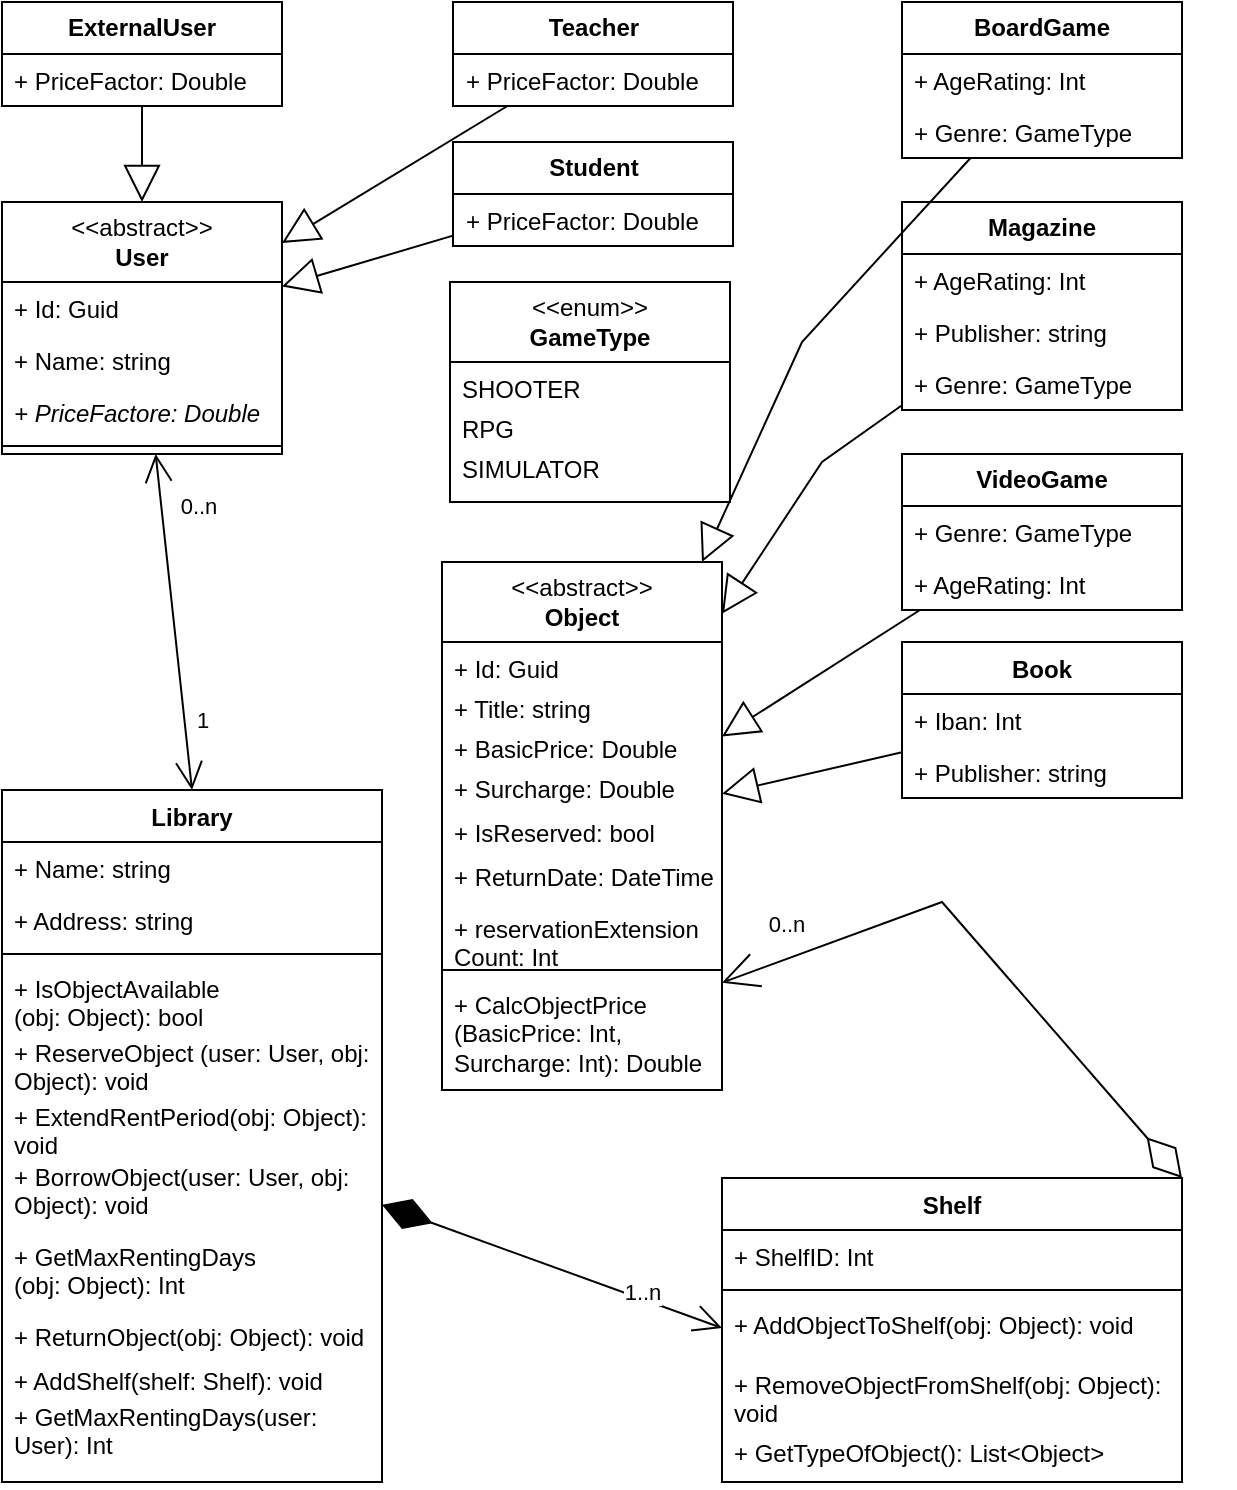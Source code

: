 <mxfile version="24.7.5">
  <diagram id="C5RBs43oDa-KdzZeNtuy" name="Page-1">
    <mxGraphModel dx="1165" dy="1228" grid="1" gridSize="10" guides="1" tooltips="1" connect="1" arrows="1" fold="1" page="1" pageScale="1" pageWidth="827" pageHeight="1169" math="0" shadow="0">
      <root>
        <mxCell id="WIyWlLk6GJQsqaUBKTNV-0" />
        <mxCell id="WIyWlLk6GJQsqaUBKTNV-1" parent="WIyWlLk6GJQsqaUBKTNV-0" />
        <mxCell id="iA9y576dWoLU5cUae08T-0" value="Library" style="swimlane;fontStyle=1;align=center;verticalAlign=top;childLayout=stackLayout;horizontal=1;startSize=26;horizontalStack=0;resizeParent=1;resizeParentMax=0;resizeLast=0;collapsible=1;marginBottom=0;whiteSpace=wrap;html=1;" parent="WIyWlLk6GJQsqaUBKTNV-1" vertex="1">
          <mxGeometry x="118" y="494" width="190" height="346" as="geometry" />
        </mxCell>
        <mxCell id="iA9y576dWoLU5cUae08T-1" value="+ Name: string" style="text;strokeColor=none;fillColor=none;align=left;verticalAlign=top;spacingLeft=4;spacingRight=4;overflow=hidden;rotatable=0;points=[[0,0.5],[1,0.5]];portConstraint=eastwest;whiteSpace=wrap;html=1;" parent="iA9y576dWoLU5cUae08T-0" vertex="1">
          <mxGeometry y="26" width="190" height="26" as="geometry" />
        </mxCell>
        <mxCell id="iA9y576dWoLU5cUae08T-2" value="+ Address: string" style="text;strokeColor=none;fillColor=none;align=left;verticalAlign=top;spacingLeft=4;spacingRight=4;overflow=hidden;rotatable=0;points=[[0,0.5],[1,0.5]];portConstraint=eastwest;whiteSpace=wrap;html=1;" parent="iA9y576dWoLU5cUae08T-0" vertex="1">
          <mxGeometry y="52" width="190" height="26" as="geometry" />
        </mxCell>
        <mxCell id="iA9y576dWoLU5cUae08T-3" value="" style="line;strokeWidth=1;fillColor=none;align=left;verticalAlign=middle;spacingTop=-1;spacingLeft=3;spacingRight=3;rotatable=0;labelPosition=right;points=[];portConstraint=eastwest;strokeColor=inherit;" parent="iA9y576dWoLU5cUae08T-0" vertex="1">
          <mxGeometry y="78" width="190" height="8" as="geometry" />
        </mxCell>
        <mxCell id="iA9y576dWoLU5cUae08T-12" value="+ IsObjectAvailable&lt;div&gt;(obj: Object): bool&lt;/div&gt;" style="text;strokeColor=none;fillColor=none;align=left;verticalAlign=top;spacingLeft=4;spacingRight=4;overflow=hidden;rotatable=0;points=[[0,0.5],[1,0.5]];portConstraint=eastwest;whiteSpace=wrap;html=1;" parent="iA9y576dWoLU5cUae08T-0" vertex="1">
          <mxGeometry y="86" width="190" height="32" as="geometry" />
        </mxCell>
        <mxCell id="8J3xCm_DZ5baT1amntx9-44" value="+ ReserveObject&amp;nbsp;&lt;span style=&quot;background-color: initial;&quot;&gt;(user: User, obj: Object): void&lt;/span&gt;" style="text;strokeColor=none;fillColor=none;align=left;verticalAlign=top;spacingLeft=4;spacingRight=4;overflow=hidden;rotatable=0;points=[[0,0.5],[1,0.5]];portConstraint=eastwest;whiteSpace=wrap;html=1;" parent="iA9y576dWoLU5cUae08T-0" vertex="1">
          <mxGeometry y="118" width="190" height="32" as="geometry" />
        </mxCell>
        <mxCell id="8J3xCm_DZ5baT1amntx9-46" value="+ ExtendRentPeriod&lt;span style=&quot;background-color: initial;&quot;&gt;(obj: Object): void&lt;/span&gt;" style="text;strokeColor=none;fillColor=none;align=left;verticalAlign=top;spacingLeft=4;spacingRight=4;overflow=hidden;rotatable=0;points=[[0,0.5],[1,0.5]];portConstraint=eastwest;whiteSpace=wrap;html=1;" parent="iA9y576dWoLU5cUae08T-0" vertex="1">
          <mxGeometry y="150" width="190" height="30" as="geometry" />
        </mxCell>
        <mxCell id="8J3xCm_DZ5baT1amntx9-47" value="+ BorrowObject(user: User, obj: Object): void" style="text;strokeColor=none;fillColor=none;align=left;verticalAlign=top;spacingLeft=4;spacingRight=4;overflow=hidden;rotatable=0;points=[[0,0.5],[1,0.5]];portConstraint=eastwest;whiteSpace=wrap;html=1;" parent="iA9y576dWoLU5cUae08T-0" vertex="1">
          <mxGeometry y="180" width="190" height="40" as="geometry" />
        </mxCell>
        <mxCell id="8J3xCm_DZ5baT1amntx9-45" value="+ GetMaxRentingDays&lt;div&gt;(obj: Object): Int&lt;/div&gt;" style="text;strokeColor=none;fillColor=none;align=left;verticalAlign=top;spacingLeft=4;spacingRight=4;overflow=hidden;rotatable=0;points=[[0,0.5],[1,0.5]];portConstraint=eastwest;whiteSpace=wrap;html=1;" parent="iA9y576dWoLU5cUae08T-0" vertex="1">
          <mxGeometry y="220" width="190" height="40" as="geometry" />
        </mxCell>
        <mxCell id="8J3xCm_DZ5baT1amntx9-48" value="+ ReturnObject(obj: Object): void" style="text;strokeColor=none;fillColor=none;align=left;verticalAlign=top;spacingLeft=4;spacingRight=4;overflow=hidden;rotatable=0;points=[[0,0.5],[1,0.5]];portConstraint=eastwest;whiteSpace=wrap;html=1;" parent="iA9y576dWoLU5cUae08T-0" vertex="1">
          <mxGeometry y="260" width="190" height="22" as="geometry" />
        </mxCell>
        <mxCell id="xLUFj3bToXxIkOsj_zLY-5" value="+ AddShelf(shelf: Shelf): void" style="text;strokeColor=none;fillColor=none;align=left;verticalAlign=top;spacingLeft=4;spacingRight=4;overflow=hidden;rotatable=0;points=[[0,0.5],[1,0.5]];portConstraint=eastwest;whiteSpace=wrap;html=1;" parent="iA9y576dWoLU5cUae08T-0" vertex="1">
          <mxGeometry y="282" width="190" height="18" as="geometry" />
        </mxCell>
        <mxCell id="xLUFj3bToXxIkOsj_zLY-6" value="+ GetMaxRentingDays(user: User): Int" style="text;strokeColor=none;fillColor=none;align=left;verticalAlign=top;spacingLeft=4;spacingRight=4;overflow=hidden;rotatable=0;points=[[0,0.5],[1,0.5]];portConstraint=eastwest;whiteSpace=wrap;html=1;" parent="iA9y576dWoLU5cUae08T-0" vertex="1">
          <mxGeometry y="300" width="190" height="46" as="geometry" />
        </mxCell>
        <mxCell id="iA9y576dWoLU5cUae08T-13" value="&lt;b&gt;Book&lt;/b&gt;" style="swimlane;fontStyle=0;align=center;verticalAlign=top;childLayout=stackLayout;horizontal=1;startSize=26;horizontalStack=0;resizeParent=1;resizeParentMax=0;resizeLast=0;collapsible=1;marginBottom=0;whiteSpace=wrap;html=1;" parent="WIyWlLk6GJQsqaUBKTNV-1" vertex="1">
          <mxGeometry x="568" y="420" width="140" height="78" as="geometry" />
        </mxCell>
        <mxCell id="iA9y576dWoLU5cUae08T-15" value="+ Iban: Int" style="text;strokeColor=none;fillColor=none;align=left;verticalAlign=top;spacingLeft=4;spacingRight=4;overflow=hidden;rotatable=0;points=[[0,0.5],[1,0.5]];portConstraint=eastwest;whiteSpace=wrap;html=1;" parent="iA9y576dWoLU5cUae08T-13" vertex="1">
          <mxGeometry y="26" width="140" height="26" as="geometry" />
        </mxCell>
        <mxCell id="8J3xCm_DZ5baT1amntx9-32" value="+ Publisher: string" style="text;strokeColor=none;fillColor=none;align=left;verticalAlign=top;spacingLeft=4;spacingRight=4;overflow=hidden;rotatable=0;points=[[0,0.5],[1,0.5]];portConstraint=eastwest;whiteSpace=wrap;html=1;" parent="iA9y576dWoLU5cUae08T-13" vertex="1">
          <mxGeometry y="52" width="140" height="26" as="geometry" />
        </mxCell>
        <mxCell id="iA9y576dWoLU5cUae08T-18" value="&lt;b&gt;Shelf&lt;/b&gt;" style="swimlane;fontStyle=0;align=center;verticalAlign=top;childLayout=stackLayout;horizontal=1;startSize=26;horizontalStack=0;resizeParent=1;resizeParentMax=0;resizeLast=0;collapsible=1;marginBottom=0;whiteSpace=wrap;html=1;" parent="WIyWlLk6GJQsqaUBKTNV-1" vertex="1">
          <mxGeometry x="478" y="688" width="230" height="152" as="geometry" />
        </mxCell>
        <mxCell id="iA9y576dWoLU5cUae08T-19" value="+ ShelfID: Int" style="text;strokeColor=none;fillColor=none;align=left;verticalAlign=top;spacingLeft=4;spacingRight=4;overflow=hidden;rotatable=0;points=[[0,0.5],[1,0.5]];portConstraint=eastwest;whiteSpace=wrap;html=1;" parent="iA9y576dWoLU5cUae08T-18" vertex="1">
          <mxGeometry y="26" width="230" height="26" as="geometry" />
        </mxCell>
        <mxCell id="iA9y576dWoLU5cUae08T-20" value="" style="line;strokeWidth=1;fillColor=none;align=left;verticalAlign=middle;spacingTop=-1;spacingLeft=3;spacingRight=3;rotatable=0;labelPosition=right;points=[];portConstraint=eastwest;strokeColor=inherit;" parent="iA9y576dWoLU5cUae08T-18" vertex="1">
          <mxGeometry y="52" width="230" height="8" as="geometry" />
        </mxCell>
        <mxCell id="iA9y576dWoLU5cUae08T-21" value="+ AddObjectToShelf(obj: Object): void" style="text;strokeColor=none;fillColor=none;align=left;verticalAlign=top;spacingLeft=4;spacingRight=4;overflow=hidden;rotatable=0;points=[[0,0.5],[1,0.5]];portConstraint=eastwest;whiteSpace=wrap;html=1;" parent="iA9y576dWoLU5cUae08T-18" vertex="1">
          <mxGeometry y="60" width="230" height="30" as="geometry" />
        </mxCell>
        <mxCell id="iA9y576dWoLU5cUae08T-22" value="+ RemoveObjectFromShelf(obj: Object): void" style="text;strokeColor=none;fillColor=none;align=left;verticalAlign=top;spacingLeft=4;spacingRight=4;overflow=hidden;rotatable=0;points=[[0,0.5],[1,0.5]];portConstraint=eastwest;whiteSpace=wrap;html=1;" parent="iA9y576dWoLU5cUae08T-18" vertex="1">
          <mxGeometry y="90" width="230" height="34" as="geometry" />
        </mxCell>
        <mxCell id="iA9y576dWoLU5cUae08T-23" value="+ GetTypeOfObject(): List&amp;lt;Object&amp;gt;" style="text;strokeColor=none;fillColor=none;align=left;verticalAlign=top;spacingLeft=4;spacingRight=4;overflow=hidden;rotatable=0;points=[[0,0.5],[1,0.5]];portConstraint=eastwest;whiteSpace=wrap;html=1;" parent="iA9y576dWoLU5cUae08T-18" vertex="1">
          <mxGeometry y="124" width="230" height="28" as="geometry" />
        </mxCell>
        <mxCell id="iA9y576dWoLU5cUae08T-24" value="" style="endArrow=diamondThin;endFill=1;endSize=24;html=1;rounded=0;startArrow=open;startFill=0;sourcePerimeterSpacing=8;startSize=12;fontStyle=4;exitX=0;exitY=0.5;exitDx=0;exitDy=0;" parent="WIyWlLk6GJQsqaUBKTNV-1" source="iA9y576dWoLU5cUae08T-21" target="iA9y576dWoLU5cUae08T-0" edge="1">
          <mxGeometry x="0.035" y="-14" width="160" relative="1" as="geometry">
            <mxPoint x="468" y="743" as="sourcePoint" />
            <mxPoint x="276" y="920" as="targetPoint" />
            <Array as="points" />
            <mxPoint as="offset" />
          </mxGeometry>
        </mxCell>
        <mxCell id="iA9y576dWoLU5cUae08T-25" value="1..n" style="edgeLabel;html=1;align=center;verticalAlign=middle;resizable=0;points=[];" parent="iA9y576dWoLU5cUae08T-24" vertex="1" connectable="0">
          <mxGeometry x="0.015" relative="1" as="geometry">
            <mxPoint x="46" y="13" as="offset" />
          </mxGeometry>
        </mxCell>
        <mxCell id="iA9y576dWoLU5cUae08T-26" value="" style="endArrow=diamondThin;endFill=0;endSize=24;html=1;rounded=0;entryX=1;entryY=0;entryDx=0;entryDy=0;startArrow=open;startFill=0;sourcePerimeterSpacing=0;targetPerimeterSpacing=0;startSize=16;" parent="WIyWlLk6GJQsqaUBKTNV-1" source="8J3xCm_DZ5baT1amntx9-26" target="iA9y576dWoLU5cUae08T-18" edge="1">
          <mxGeometry width="160" relative="1" as="geometry">
            <mxPoint x="618" y="630" as="sourcePoint" />
            <mxPoint x="336.0" y="980" as="targetPoint" />
            <Array as="points">
              <mxPoint x="588" y="550" />
            </Array>
          </mxGeometry>
        </mxCell>
        <mxCell id="iA9y576dWoLU5cUae08T-27" value="0..n" style="edgeLabel;html=1;align=center;verticalAlign=middle;resizable=0;points=[];" parent="iA9y576dWoLU5cUae08T-26" vertex="1" connectable="0">
          <mxGeometry x="-0.58" y="-1" relative="1" as="geometry">
            <mxPoint x="-28" y="-9" as="offset" />
          </mxGeometry>
        </mxCell>
        <mxCell id="iA9y576dWoLU5cUae08T-32" value="" style="endArrow=open;endFill=1;endSize=12;html=1;rounded=0;startArrow=open;startFill=0;startSize=12;exitX=0.5;exitY=0;exitDx=0;exitDy=0;" parent="WIyWlLk6GJQsqaUBKTNV-1" source="iA9y576dWoLU5cUae08T-0" target="ipZN5dD5y0FlaCoUoLx6-0" edge="1">
          <mxGeometry width="160" relative="1" as="geometry">
            <mxPoint x="285.589" y="990.0" as="sourcePoint" />
            <mxPoint x="178.001" y="680" as="targetPoint" />
            <Array as="points" />
          </mxGeometry>
        </mxCell>
        <mxCell id="iA9y576dWoLU5cUae08T-33" value="0..n" style="edgeLabel;html=1;align=center;verticalAlign=middle;resizable=0;points=[];" parent="iA9y576dWoLU5cUae08T-32" vertex="1" connectable="0">
          <mxGeometry x="0.7" y="-3" relative="1" as="geometry">
            <mxPoint x="15" y="1" as="offset" />
          </mxGeometry>
        </mxCell>
        <mxCell id="iA9y576dWoLU5cUae08T-34" value="1" style="edgeLabel;html=1;align=center;verticalAlign=middle;resizable=0;points=[];" parent="iA9y576dWoLU5cUae08T-32" vertex="1" connectable="0">
          <mxGeometry x="-0.7" y="2" relative="1" as="geometry">
            <mxPoint x="9" y="-10" as="offset" />
          </mxGeometry>
        </mxCell>
        <mxCell id="ipZN5dD5y0FlaCoUoLx6-0" value="&amp;lt;&amp;lt;abstract&amp;gt;&lt;span style=&quot;background-color: initial;&quot;&gt;&amp;gt;&lt;/span&gt;&lt;div&gt;&lt;span style=&quot;background-color: initial;&quot;&gt;&lt;b&gt;User&lt;/b&gt;&lt;/span&gt;&lt;/div&gt;" style="swimlane;fontStyle=0;childLayout=stackLayout;horizontal=1;startSize=40;fillColor=none;horizontalStack=0;resizeParent=1;resizeParentMax=0;resizeLast=0;collapsible=1;marginBottom=0;whiteSpace=wrap;html=1;" parent="WIyWlLk6GJQsqaUBKTNV-1" vertex="1">
          <mxGeometry x="118" y="200" width="140" height="126" as="geometry" />
        </mxCell>
        <mxCell id="ipZN5dD5y0FlaCoUoLx6-2" value="+ Id: Guid" style="text;strokeColor=none;fillColor=none;align=left;verticalAlign=top;spacingLeft=4;spacingRight=4;overflow=hidden;rotatable=0;points=[[0,0.5],[1,0.5]];portConstraint=eastwest;whiteSpace=wrap;html=1;" parent="ipZN5dD5y0FlaCoUoLx6-0" vertex="1">
          <mxGeometry y="40" width="140" height="26" as="geometry" />
        </mxCell>
        <mxCell id="ipZN5dD5y0FlaCoUoLx6-1" value="+ Name: string" style="text;strokeColor=none;fillColor=none;align=left;verticalAlign=top;spacingLeft=4;spacingRight=4;overflow=hidden;rotatable=0;points=[[0,0.5],[1,0.5]];portConstraint=eastwest;whiteSpace=wrap;html=1;" parent="ipZN5dD5y0FlaCoUoLx6-0" vertex="1">
          <mxGeometry y="66" width="140" height="26" as="geometry" />
        </mxCell>
        <mxCell id="xLUFj3bToXxIkOsj_zLY-0" value="&lt;i&gt;+ PriceFactore: Double&lt;/i&gt;" style="text;strokeColor=none;fillColor=none;align=left;verticalAlign=top;spacingLeft=4;spacingRight=4;overflow=hidden;rotatable=0;points=[[0,0.5],[1,0.5]];portConstraint=eastwest;whiteSpace=wrap;html=1;" parent="ipZN5dD5y0FlaCoUoLx6-0" vertex="1">
          <mxGeometry y="92" width="140" height="26" as="geometry" />
        </mxCell>
        <mxCell id="8J3xCm_DZ5baT1amntx9-21" value="" style="line;strokeWidth=1;fillColor=none;align=left;verticalAlign=middle;spacingTop=-1;spacingLeft=3;spacingRight=3;rotatable=0;labelPosition=right;points=[];portConstraint=eastwest;strokeColor=inherit;" parent="ipZN5dD5y0FlaCoUoLx6-0" vertex="1">
          <mxGeometry y="118" width="140" height="8" as="geometry" />
        </mxCell>
        <mxCell id="ipZN5dD5y0FlaCoUoLx6-4" value="&lt;b&gt;Magazine&lt;/b&gt;" style="swimlane;fontStyle=0;childLayout=stackLayout;horizontal=1;startSize=26;fillColor=none;horizontalStack=0;resizeParent=1;resizeParentMax=0;resizeLast=0;collapsible=1;marginBottom=0;whiteSpace=wrap;html=1;" parent="WIyWlLk6GJQsqaUBKTNV-1" vertex="1">
          <mxGeometry x="568" y="200" width="140" height="104" as="geometry" />
        </mxCell>
        <mxCell id="vjiqGr3REXcOK0PDddN1-1" value="+ AgeRating: Int" style="text;strokeColor=none;fillColor=none;align=left;verticalAlign=top;spacingLeft=4;spacingRight=4;overflow=hidden;rotatable=0;points=[[0,0.5],[1,0.5]];portConstraint=eastwest;whiteSpace=wrap;html=1;" parent="ipZN5dD5y0FlaCoUoLx6-4" vertex="1">
          <mxGeometry y="26" width="140" height="26" as="geometry" />
        </mxCell>
        <mxCell id="ipZN5dD5y0FlaCoUoLx6-5" value="+ Publisher: string" style="text;strokeColor=none;fillColor=none;align=left;verticalAlign=top;spacingLeft=4;spacingRight=4;overflow=hidden;rotatable=0;points=[[0,0.5],[1,0.5]];portConstraint=eastwest;whiteSpace=wrap;html=1;" parent="ipZN5dD5y0FlaCoUoLx6-4" vertex="1">
          <mxGeometry y="52" width="140" height="26" as="geometry" />
        </mxCell>
        <mxCell id="8J3xCm_DZ5baT1amntx9-59" value="+ Genre: GameType&amp;nbsp;" style="text;strokeColor=none;fillColor=none;align=left;verticalAlign=top;spacingLeft=4;spacingRight=4;overflow=hidden;rotatable=0;points=[[0,0.5],[1,0.5]];portConstraint=eastwest;whiteSpace=wrap;html=1;" parent="ipZN5dD5y0FlaCoUoLx6-4" vertex="1">
          <mxGeometry y="78" width="140" height="26" as="geometry" />
        </mxCell>
        <mxCell id="ipZN5dD5y0FlaCoUoLx6-8" value="&lt;b&gt;BoardGame&lt;/b&gt;" style="swimlane;fontStyle=0;childLayout=stackLayout;horizontal=1;startSize=26;fillColor=none;horizontalStack=0;resizeParent=1;resizeParentMax=0;resizeLast=0;collapsible=1;marginBottom=0;whiteSpace=wrap;html=1;" parent="WIyWlLk6GJQsqaUBKTNV-1" vertex="1">
          <mxGeometry x="568" y="100" width="140" height="78" as="geometry" />
        </mxCell>
        <mxCell id="ipZN5dD5y0FlaCoUoLx6-11" value="+ AgeRating: Int" style="text;strokeColor=none;fillColor=none;align=left;verticalAlign=top;spacingLeft=4;spacingRight=4;overflow=hidden;rotatable=0;points=[[0,0.5],[1,0.5]];portConstraint=eastwest;whiteSpace=wrap;html=1;" parent="ipZN5dD5y0FlaCoUoLx6-8" vertex="1">
          <mxGeometry y="26" width="140" height="26" as="geometry" />
        </mxCell>
        <mxCell id="8J3xCm_DZ5baT1amntx9-31" value="+ Genre: GameType&amp;nbsp;" style="text;strokeColor=none;fillColor=none;align=left;verticalAlign=top;spacingLeft=4;spacingRight=4;overflow=hidden;rotatable=0;points=[[0,0.5],[1,0.5]];portConstraint=eastwest;whiteSpace=wrap;html=1;" parent="ipZN5dD5y0FlaCoUoLx6-8" vertex="1">
          <mxGeometry y="52" width="140" height="26" as="geometry" />
        </mxCell>
        <mxCell id="ipZN5dD5y0FlaCoUoLx6-12" value="&lt;b&gt;VideoGame&lt;/b&gt;" style="swimlane;fontStyle=0;childLayout=stackLayout;horizontal=1;startSize=26;fillColor=none;horizontalStack=0;resizeParent=1;resizeParentMax=0;resizeLast=0;collapsible=1;marginBottom=0;whiteSpace=wrap;html=1;" parent="WIyWlLk6GJQsqaUBKTNV-1" vertex="1">
          <mxGeometry x="568" y="326" width="140" height="78" as="geometry" />
        </mxCell>
        <mxCell id="vjiqGr3REXcOK0PDddN1-0" value="+ Genre: GameType&amp;nbsp;" style="text;strokeColor=none;fillColor=none;align=left;verticalAlign=top;spacingLeft=4;spacingRight=4;overflow=hidden;rotatable=0;points=[[0,0.5],[1,0.5]];portConstraint=eastwest;whiteSpace=wrap;html=1;" parent="ipZN5dD5y0FlaCoUoLx6-12" vertex="1">
          <mxGeometry y="26" width="140" height="26" as="geometry" />
        </mxCell>
        <mxCell id="vjiqGr3REXcOK0PDddN1-2" value="+ AgeRating: Int" style="text;strokeColor=none;fillColor=none;align=left;verticalAlign=top;spacingLeft=4;spacingRight=4;overflow=hidden;rotatable=0;points=[[0,0.5],[1,0.5]];portConstraint=eastwest;whiteSpace=wrap;html=1;" parent="ipZN5dD5y0FlaCoUoLx6-12" vertex="1">
          <mxGeometry y="52" width="140" height="26" as="geometry" />
        </mxCell>
        <mxCell id="ipZN5dD5y0FlaCoUoLx6-16" value="&lt;b&gt;ExternalUser&lt;/b&gt;" style="swimlane;fontStyle=0;childLayout=stackLayout;horizontal=1;startSize=26;fillColor=none;horizontalStack=0;resizeParent=1;resizeParentMax=0;resizeLast=0;collapsible=1;marginBottom=0;whiteSpace=wrap;html=1;" parent="WIyWlLk6GJQsqaUBKTNV-1" vertex="1">
          <mxGeometry x="118" y="100" width="140" height="52" as="geometry" />
        </mxCell>
        <mxCell id="xLUFj3bToXxIkOsj_zLY-1" value="+ PriceFactor: Double" style="text;strokeColor=none;fillColor=none;align=left;verticalAlign=top;spacingLeft=4;spacingRight=4;overflow=hidden;rotatable=0;points=[[0,0.5],[1,0.5]];portConstraint=eastwest;whiteSpace=wrap;html=1;" parent="ipZN5dD5y0FlaCoUoLx6-16" vertex="1">
          <mxGeometry y="26" width="140" height="26" as="geometry" />
        </mxCell>
        <mxCell id="ipZN5dD5y0FlaCoUoLx6-20" value="&lt;b&gt;Student&lt;/b&gt;" style="swimlane;fontStyle=0;childLayout=stackLayout;horizontal=1;startSize=26;fillColor=none;horizontalStack=0;resizeParent=1;resizeParentMax=0;resizeLast=0;collapsible=1;marginBottom=0;whiteSpace=wrap;html=1;" parent="WIyWlLk6GJQsqaUBKTNV-1" vertex="1">
          <mxGeometry x="343.5" y="170" width="140" height="52" as="geometry" />
        </mxCell>
        <mxCell id="xLUFj3bToXxIkOsj_zLY-4" value="+ PriceFactor: Double" style="text;strokeColor=none;fillColor=none;align=left;verticalAlign=top;spacingLeft=4;spacingRight=4;overflow=hidden;rotatable=0;points=[[0,0.5],[1,0.5]];portConstraint=eastwest;whiteSpace=wrap;html=1;" parent="ipZN5dD5y0FlaCoUoLx6-20" vertex="1">
          <mxGeometry y="26" width="140" height="26" as="geometry" />
        </mxCell>
        <mxCell id="ipZN5dD5y0FlaCoUoLx6-24" value="&lt;b&gt;Teacher&lt;/b&gt;" style="swimlane;fontStyle=0;childLayout=stackLayout;horizontal=1;startSize=26;fillColor=none;horizontalStack=0;resizeParent=1;resizeParentMax=0;resizeLast=0;collapsible=1;marginBottom=0;whiteSpace=wrap;html=1;" parent="WIyWlLk6GJQsqaUBKTNV-1" vertex="1">
          <mxGeometry x="343.5" y="100" width="140" height="52" as="geometry" />
        </mxCell>
        <mxCell id="xLUFj3bToXxIkOsj_zLY-3" value="+ PriceFactor: Double" style="text;strokeColor=none;fillColor=none;align=left;verticalAlign=top;spacingLeft=4;spacingRight=4;overflow=hidden;rotatable=0;points=[[0,0.5],[1,0.5]];portConstraint=eastwest;whiteSpace=wrap;html=1;" parent="ipZN5dD5y0FlaCoUoLx6-24" vertex="1">
          <mxGeometry y="26" width="140" height="26" as="geometry" />
        </mxCell>
        <mxCell id="ipZN5dD5y0FlaCoUoLx6-28" value="" style="endArrow=block;endSize=16;endFill=0;html=1;rounded=0;" parent="WIyWlLk6GJQsqaUBKTNV-1" source="ipZN5dD5y0FlaCoUoLx6-16" target="ipZN5dD5y0FlaCoUoLx6-0" edge="1">
          <mxGeometry width="160" relative="1" as="geometry">
            <mxPoint x="324" y="600" as="sourcePoint" />
            <mxPoint x="184" y="268" as="targetPoint" />
          </mxGeometry>
        </mxCell>
        <mxCell id="ipZN5dD5y0FlaCoUoLx6-29" value="" style="endArrow=block;endSize=16;endFill=0;html=1;rounded=0;" parent="WIyWlLk6GJQsqaUBKTNV-1" source="ipZN5dD5y0FlaCoUoLx6-24" target="ipZN5dD5y0FlaCoUoLx6-0" edge="1">
          <mxGeometry width="160" relative="1" as="geometry">
            <mxPoint x="328" y="180.0" as="sourcePoint" />
            <mxPoint x="464" y="530" as="targetPoint" />
          </mxGeometry>
        </mxCell>
        <mxCell id="ipZN5dD5y0FlaCoUoLx6-30" value="" style="endArrow=block;endSize=16;endFill=0;html=1;rounded=0;" parent="WIyWlLk6GJQsqaUBKTNV-1" source="ipZN5dD5y0FlaCoUoLx6-20" target="ipZN5dD5y0FlaCoUoLx6-0" edge="1">
          <mxGeometry width="160" relative="1" as="geometry">
            <mxPoint x="313.6" y="240" as="sourcePoint" />
            <mxPoint x="529" y="530" as="targetPoint" />
          </mxGeometry>
        </mxCell>
        <mxCell id="8J3xCm_DZ5baT1amntx9-0" value="&amp;lt;&amp;lt;abstract&amp;gt;&amp;gt;&lt;div&gt;&lt;b&gt;Object&lt;/b&gt;&lt;/div&gt;" style="swimlane;fontStyle=0;childLayout=stackLayout;horizontal=1;startSize=40;fillColor=none;horizontalStack=0;resizeParent=1;resizeParentMax=0;resizeLast=0;collapsible=1;marginBottom=0;whiteSpace=wrap;html=1;" parent="WIyWlLk6GJQsqaUBKTNV-1" vertex="1">
          <mxGeometry x="338" y="380" width="140" height="264" as="geometry" />
        </mxCell>
        <mxCell id="8J3xCm_DZ5baT1amntx9-1" value="+ Id: Guid" style="text;strokeColor=none;fillColor=none;align=left;verticalAlign=top;spacingLeft=4;spacingRight=4;overflow=hidden;rotatable=0;points=[[0,0.5],[1,0.5]];portConstraint=eastwest;whiteSpace=wrap;html=1;" parent="8J3xCm_DZ5baT1amntx9-0" vertex="1">
          <mxGeometry y="40" width="140" height="20" as="geometry" />
        </mxCell>
        <mxCell id="8J3xCm_DZ5baT1amntx9-2" value="+ Title: string" style="text;strokeColor=none;fillColor=none;align=left;verticalAlign=top;spacingLeft=4;spacingRight=4;overflow=hidden;rotatable=0;points=[[0,0.5],[1,0.5]];portConstraint=eastwest;whiteSpace=wrap;html=1;" parent="8J3xCm_DZ5baT1amntx9-0" vertex="1">
          <mxGeometry y="60" width="140" height="20" as="geometry" />
        </mxCell>
        <mxCell id="8J3xCm_DZ5baT1amntx9-6" value="+ BasicPrice: Double" style="text;strokeColor=none;fillColor=none;align=left;verticalAlign=top;spacingLeft=4;spacingRight=4;overflow=hidden;rotatable=0;points=[[0,0.5],[1,0.5]];portConstraint=eastwest;whiteSpace=wrap;html=1;" parent="8J3xCm_DZ5baT1amntx9-0" vertex="1">
          <mxGeometry y="80" width="140" height="20" as="geometry" />
        </mxCell>
        <mxCell id="8J3xCm_DZ5baT1amntx9-50" value="+ Surcharge: Double" style="text;strokeColor=none;fillColor=none;align=left;verticalAlign=top;spacingLeft=4;spacingRight=4;overflow=hidden;rotatable=0;points=[[0,0.5],[1,0.5]];portConstraint=eastwest;whiteSpace=wrap;html=1;" parent="8J3xCm_DZ5baT1amntx9-0" vertex="1">
          <mxGeometry y="100" width="140" height="22" as="geometry" />
        </mxCell>
        <mxCell id="8J3xCm_DZ5baT1amntx9-3" value="+ IsReserved: bool" style="text;strokeColor=none;fillColor=none;align=left;verticalAlign=top;spacingLeft=4;spacingRight=4;overflow=hidden;rotatable=0;points=[[0,0.5],[1,0.5]];portConstraint=eastwest;whiteSpace=wrap;html=1;" parent="8J3xCm_DZ5baT1amntx9-0" vertex="1">
          <mxGeometry y="122" width="140" height="22" as="geometry" />
        </mxCell>
        <mxCell id="8J3xCm_DZ5baT1amntx9-17" value="+ ReturnDate: DateTime" style="text;strokeColor=none;fillColor=none;align=left;verticalAlign=top;spacingLeft=4;spacingRight=4;overflow=hidden;rotatable=0;points=[[0,0.5],[1,0.5]];portConstraint=eastwest;whiteSpace=wrap;html=1;" parent="8J3xCm_DZ5baT1amntx9-0" vertex="1">
          <mxGeometry y="144" width="140" height="26" as="geometry" />
        </mxCell>
        <mxCell id="FRwocgCv6nZEZURlY5zg-0" value="+ reservationExtension&lt;div&gt;Count: Int&lt;/div&gt;" style="text;strokeColor=none;fillColor=none;align=left;verticalAlign=top;spacingLeft=4;spacingRight=4;overflow=hidden;rotatable=0;points=[[0,0.5],[1,0.5]];portConstraint=eastwest;whiteSpace=wrap;html=1;" vertex="1" parent="8J3xCm_DZ5baT1amntx9-0">
          <mxGeometry y="170" width="140" height="30" as="geometry" />
        </mxCell>
        <mxCell id="8J3xCm_DZ5baT1amntx9-20" value="" style="line;strokeWidth=1;fillColor=none;align=left;verticalAlign=middle;spacingTop=-1;spacingLeft=3;spacingRight=3;rotatable=0;labelPosition=right;points=[];portConstraint=eastwest;strokeColor=inherit;" parent="8J3xCm_DZ5baT1amntx9-0" vertex="1">
          <mxGeometry y="200" width="140" height="8" as="geometry" />
        </mxCell>
        <mxCell id="8J3xCm_DZ5baT1amntx9-26" value="+ CalcObjectPrice&lt;div&gt;(BasicPrice: Int, Surcharge: Int): Double&lt;/div&gt;" style="text;strokeColor=none;fillColor=none;align=left;verticalAlign=top;spacingLeft=4;spacingRight=4;overflow=hidden;rotatable=0;points=[[0,0.5],[1,0.5]];portConstraint=eastwest;whiteSpace=wrap;html=1;" parent="8J3xCm_DZ5baT1amntx9-0" vertex="1">
          <mxGeometry y="208" width="140" height="56" as="geometry" />
        </mxCell>
        <mxCell id="8J3xCm_DZ5baT1amntx9-12" value="" style="endArrow=block;endSize=16;endFill=0;html=1;rounded=0;" parent="WIyWlLk6GJQsqaUBKTNV-1" source="ipZN5dD5y0FlaCoUoLx6-8" target="8J3xCm_DZ5baT1amntx9-0" edge="1">
          <mxGeometry width="160" relative="1" as="geometry">
            <mxPoint x="546" y="690" as="sourcePoint" />
            <mxPoint x="436" y="640" as="targetPoint" />
            <Array as="points">
              <mxPoint x="518" y="270" />
            </Array>
          </mxGeometry>
        </mxCell>
        <mxCell id="8J3xCm_DZ5baT1amntx9-13" value="" style="endArrow=block;endSize=16;endFill=0;html=1;rounded=0;" parent="WIyWlLk6GJQsqaUBKTNV-1" source="iA9y576dWoLU5cUae08T-13" target="8J3xCm_DZ5baT1amntx9-0" edge="1">
          <mxGeometry width="160" relative="1" as="geometry">
            <mxPoint x="583" y="692" as="sourcePoint" />
            <mxPoint x="486" y="670" as="targetPoint" />
          </mxGeometry>
        </mxCell>
        <mxCell id="8J3xCm_DZ5baT1amntx9-14" value="" style="endArrow=block;endSize=16;endFill=0;html=1;rounded=0;" parent="WIyWlLk6GJQsqaUBKTNV-1" source="ipZN5dD5y0FlaCoUoLx6-12" target="8J3xCm_DZ5baT1amntx9-0" edge="1">
          <mxGeometry width="160" relative="1" as="geometry">
            <mxPoint x="613" y="670" as="sourcePoint" />
            <mxPoint x="516" y="648" as="targetPoint" />
          </mxGeometry>
        </mxCell>
        <mxCell id="8J3xCm_DZ5baT1amntx9-15" value="" style="endArrow=block;endSize=16;endFill=0;html=1;rounded=0;" parent="WIyWlLk6GJQsqaUBKTNV-1" source="ipZN5dD5y0FlaCoUoLx6-4" target="8J3xCm_DZ5baT1amntx9-0" edge="1">
          <mxGeometry width="160" relative="1" as="geometry">
            <mxPoint x="604.5" y="662" as="sourcePoint" />
            <mxPoint x="507.5" y="640" as="targetPoint" />
            <Array as="points">
              <mxPoint x="528" y="330" />
            </Array>
          </mxGeometry>
        </mxCell>
        <mxCell id="8J3xCm_DZ5baT1amntx9-33" value="&amp;lt;&amp;lt;enum&amp;gt;&amp;gt;&lt;div&gt;&lt;b&gt;GameType&lt;/b&gt;&lt;/div&gt;" style="swimlane;fontStyle=0;childLayout=stackLayout;horizontal=1;startSize=40;fillColor=none;horizontalStack=0;resizeParent=1;resizeParentMax=0;resizeLast=0;collapsible=1;marginBottom=0;whiteSpace=wrap;html=1;" parent="WIyWlLk6GJQsqaUBKTNV-1" vertex="1">
          <mxGeometry x="342" y="240" width="140" height="110" as="geometry" />
        </mxCell>
        <mxCell id="8J3xCm_DZ5baT1amntx9-35" value="SHOOTER" style="text;strokeColor=none;fillColor=none;align=left;verticalAlign=top;spacingLeft=4;spacingRight=4;overflow=hidden;rotatable=0;points=[[0,0.5],[1,0.5]];portConstraint=eastwest;whiteSpace=wrap;html=1;" parent="8J3xCm_DZ5baT1amntx9-33" vertex="1">
          <mxGeometry y="40" width="140" height="20" as="geometry" />
        </mxCell>
        <mxCell id="8J3xCm_DZ5baT1amntx9-36" value="RPG" style="text;strokeColor=none;fillColor=none;align=left;verticalAlign=top;spacingLeft=4;spacingRight=4;overflow=hidden;rotatable=0;points=[[0,0.5],[1,0.5]];portConstraint=eastwest;whiteSpace=wrap;html=1;" parent="8J3xCm_DZ5baT1amntx9-33" vertex="1">
          <mxGeometry y="60" width="140" height="20" as="geometry" />
        </mxCell>
        <mxCell id="8J3xCm_DZ5baT1amntx9-37" value="SIMULATOR" style="text;strokeColor=none;fillColor=none;align=left;verticalAlign=top;spacingLeft=4;spacingRight=4;overflow=hidden;rotatable=0;points=[[0,0.5],[1,0.5]];portConstraint=eastwest;whiteSpace=wrap;html=1;" parent="8J3xCm_DZ5baT1amntx9-33" vertex="1">
          <mxGeometry y="80" width="140" height="30" as="geometry" />
        </mxCell>
      </root>
    </mxGraphModel>
  </diagram>
</mxfile>
